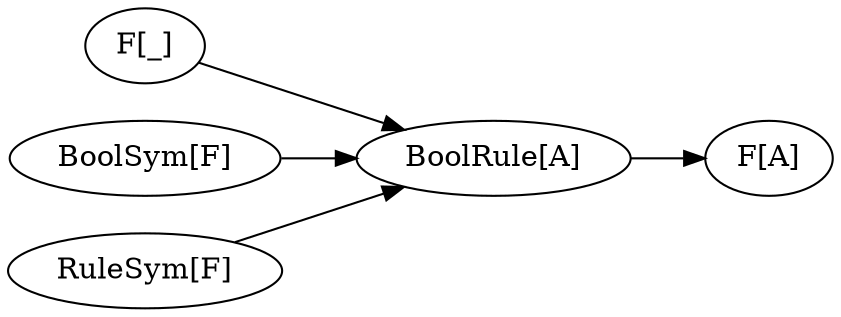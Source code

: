 digraph {
    rankdir=LR
    F[label="F[_]" class="disabled"]
    BoolSym[label="BoolSym[F]" class="disabled"]
    RuleSym[label="RuleSym[F]" class="disabled"]
    Rule[label="BoolRule[A]" class="choice,add"]
    FA[label="F[A]" class="disabled"]

    F -> Rule[class="disabled"]
    BoolSym -> Rule[class="disabled"]
    RuleSym -> Rule[class="disabled"]
    Rule -> FA[class="disabled"]
}
